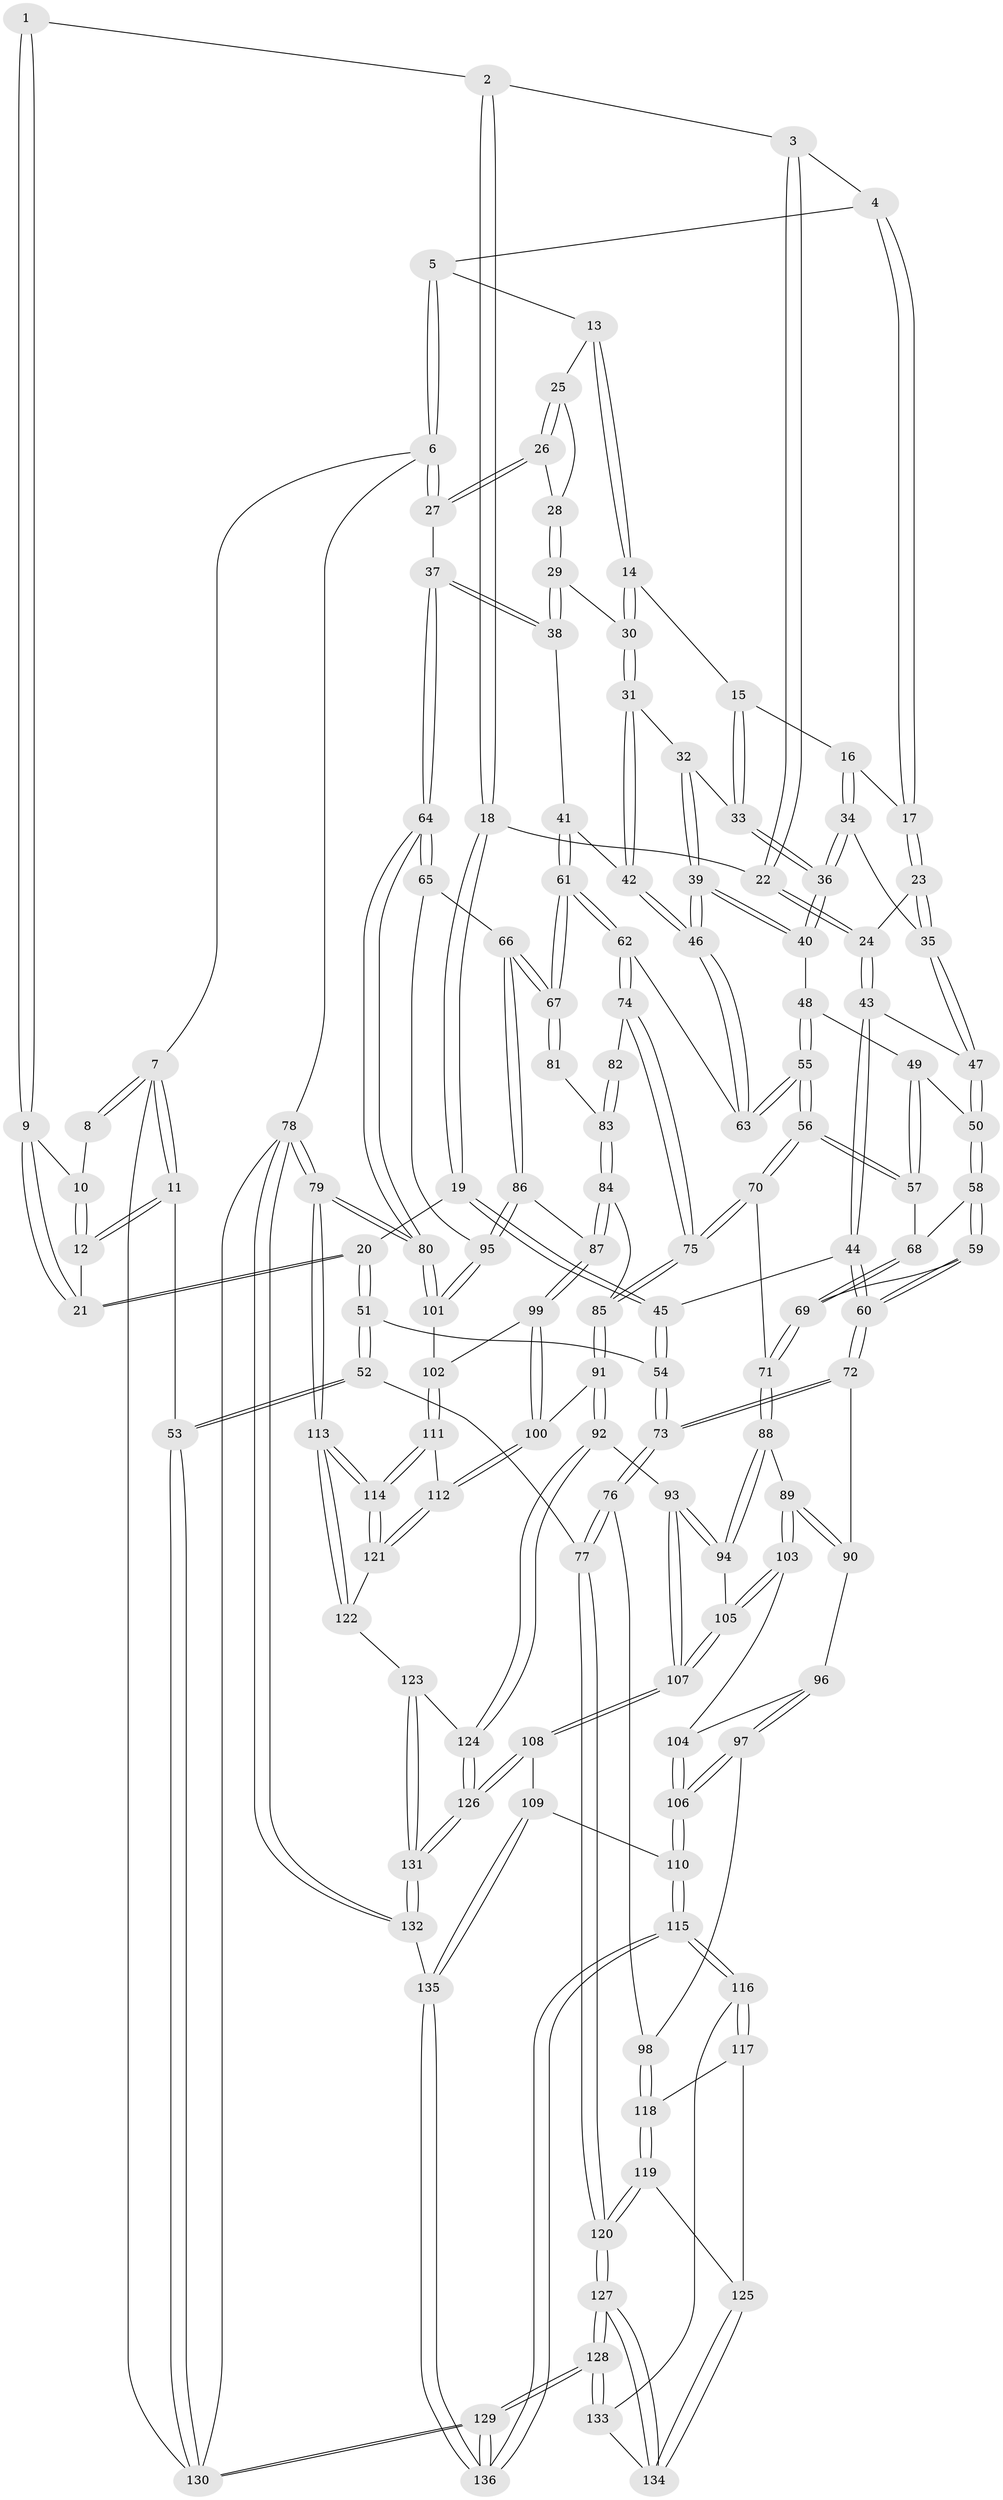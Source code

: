 // coarse degree distribution, {6: 0.09259259259259259, 5: 0.2037037037037037, 3: 0.18518518518518517, 4: 0.3888888888888889, 2: 0.05555555555555555, 7: 0.018518518518518517, 8: 0.037037037037037035, 10: 0.018518518518518517}
// Generated by graph-tools (version 1.1) at 2025/05/03/04/25 22:05:30]
// undirected, 136 vertices, 337 edges
graph export_dot {
graph [start="1"]
  node [color=gray90,style=filled];
  1 [pos="+0.2087168004165498+0"];
  2 [pos="+0.2987638586084648+0"];
  3 [pos="+0.31934958563459537+0"];
  4 [pos="+0.34773148827555367+0"];
  5 [pos="+0.7126550149733191+0"];
  6 [pos="+1+0"];
  7 [pos="+0+0"];
  8 [pos="+0.07432648365257156+0"];
  9 [pos="+0.12244427148425889+0.12934185832021833"];
  10 [pos="+0.07168099776637726+0.07259880427314244"];
  11 [pos="+0+0.11741232418582845"];
  12 [pos="+0+0.14377495777218235"];
  13 [pos="+0.7230508613370092+0"];
  14 [pos="+0.7224227218741706+0"];
  15 [pos="+0.7091023061759893+0"];
  16 [pos="+0.6165641872117431+0.09206366208842509"];
  17 [pos="+0.43159314661613946+0.03244972640289825"];
  18 [pos="+0.21698928846108823+0.16698299632092214"];
  19 [pos="+0.20106723342715477+0.18441133613644142"];
  20 [pos="+0.13545790443371084+0.1885363039402789"];
  21 [pos="+0.12709998820732732+0.18047711734322736"];
  22 [pos="+0.32702700039647764+0.1552906163066542"];
  23 [pos="+0.44690091255042474+0.10766752951304177"];
  24 [pos="+0.3831543086867909+0.18974862369005627"];
  25 [pos="+0.7852266235281954+0"];
  26 [pos="+1+0.09627774454551434"];
  27 [pos="+1+0.05814484050632241"];
  28 [pos="+0.9250375553158229+0.12770807797281308"];
  29 [pos="+0.8829128307388838+0.1778218426285026"];
  30 [pos="+0.8562952917517874+0.17610668214385844"];
  31 [pos="+0.7894450697214254+0.19502427625012012"];
  32 [pos="+0.7683762461664523+0.1839749096326433"];
  33 [pos="+0.7531595337382111+0.1708548975329225"];
  34 [pos="+0.5794130647234125+0.17160654506240297"];
  35 [pos="+0.5734390994749238+0.17337797230359756"];
  36 [pos="+0.6369487082657175+0.21549260896367536"];
  37 [pos="+1+0.09752693014632767"];
  38 [pos="+0.9191171252254545+0.2741408382616199"];
  39 [pos="+0.6793521402172866+0.3133881333672159"];
  40 [pos="+0.673470690014094+0.30956369231528524"];
  41 [pos="+0.9093760651126217+0.30190582475335664"];
  42 [pos="+0.7934218363600888+0.2905171624568723"];
  43 [pos="+0.39111128576289345+0.27683850406477656"];
  44 [pos="+0.3228265356474737+0.334370776326276"];
  45 [pos="+0.30055668918857514+0.33381942278544513"];
  46 [pos="+0.7227006334324952+0.3535970444581939"];
  47 [pos="+0.48857748968981196+0.2879688462097217"];
  48 [pos="+0.6125580173660559+0.3285184391871727"];
  49 [pos="+0.5880235082016378+0.33333807654722997"];
  50 [pos="+0.5052489784755197+0.31256922627612155"];
  51 [pos="+0.11797031991300398+0.23270515000964717"];
  52 [pos="+0+0.5162126687962851"];
  53 [pos="+0+0.5160336255256456"];
  54 [pos="+0.21993571180893193+0.38543895833214165"];
  55 [pos="+0.6139398705366123+0.4525003138917536"];
  56 [pos="+0.6046358557052676+0.4604018134917176"];
  57 [pos="+0.5833579074978117+0.40794067293365016"];
  58 [pos="+0.5043100576999332+0.36347914705188444"];
  59 [pos="+0.4264499787776755+0.46234471655218373"];
  60 [pos="+0.3988030436901305+0.47029942267445923"];
  61 [pos="+0.9378848720217912+0.4092416700115959"];
  62 [pos="+0.7368795262235525+0.3850932427176496"];
  63 [pos="+0.7259443197249493+0.3721958774412864"];
  64 [pos="+1+0.44230774539023815"];
  65 [pos="+1+0.436100309339343"];
  66 [pos="+0.9486256924429066+0.4202295107022711"];
  67 [pos="+0.9445179027279494+0.4175203253529492"];
  68 [pos="+0.5061984028996177+0.36592721148576973"];
  69 [pos="+0.5550357067056724+0.48426803591087275"];
  70 [pos="+0.5867579992967329+0.49773863586731415"];
  71 [pos="+0.5844258987399357+0.4992883909351631"];
  72 [pos="+0.380049251685859+0.5273374317182644"];
  73 [pos="+0.09573499644300651+0.5136035224164769"];
  74 [pos="+0.7500562124484543+0.45799889484329287"];
  75 [pos="+0.7343906895276048+0.5368369592980655"];
  76 [pos="+0.04611111566069949+0.5404254288677038"];
  77 [pos="+0.00020947363417089254+0.5426070672394748"];
  78 [pos="+1+1"];
  79 [pos="+1+1"];
  80 [pos="+1+0.8887869410607474"];
  81 [pos="+0.8698457778134514+0.4615318690283308"];
  82 [pos="+0.777412243379276+0.4634922551699054"];
  83 [pos="+0.8344639121738532+0.5014902338671577"];
  84 [pos="+0.8084406917482369+0.5696526284172237"];
  85 [pos="+0.7409943982680157+0.5504724700925943"];
  86 [pos="+0.9049875609468154+0.5675405663254024"];
  87 [pos="+0.8133386426924035+0.5733665254396216"];
  88 [pos="+0.5615391959661847+0.5862798065225366"];
  89 [pos="+0.522927512575154+0.5871169331922554"];
  90 [pos="+0.38241940126087187+0.5351054109766962"];
  91 [pos="+0.6685365057604921+0.6784773508573275"];
  92 [pos="+0.6380651471935408+0.6940411993275775"];
  93 [pos="+0.6239717592835121+0.6902418262247332"];
  94 [pos="+0.5763191178750465+0.6160031654270207"];
  95 [pos="+0.9328007656834192+0.6061621245695105"];
  96 [pos="+0.38001400791293244+0.5500880458608612"];
  97 [pos="+0.22028492314572426+0.6668519103193641"];
  98 [pos="+0.21949033429428583+0.6667338787344239"];
  99 [pos="+0.8197271614091134+0.6667402084093841"];
  100 [pos="+0.7789234636429537+0.6956643644070085"];
  101 [pos="+0.9547678289222186+0.6494167892187114"];
  102 [pos="+0.852737886264572+0.6767332035579103"];
  103 [pos="+0.44524836568952997+0.6560396028353456"];
  104 [pos="+0.38834510936481376+0.6292304555067566"];
  105 [pos="+0.45869495000550176+0.6800534109521369"];
  106 [pos="+0.33243102645033173+0.7126180141401979"];
  107 [pos="+0.48605810516776987+0.778072707264099"];
  108 [pos="+0.44454431192041777+0.8383328178737319"];
  109 [pos="+0.4137006984033649+0.8391009824537158"];
  110 [pos="+0.38959112344781255+0.8339928925661241"];
  111 [pos="+0.8616618296760505+0.7180750101167266"];
  112 [pos="+0.7995470976661397+0.7612624554295607"];
  113 [pos="+0.985392006743154+0.9188893755290521"];
  114 [pos="+0.9688622380956512+0.9013867982752788"];
  115 [pos="+0.29212791280021344+0.8781962666157385"];
  116 [pos="+0.2911624907232252+0.877970815186596"];
  117 [pos="+0.21954086286165783+0.7743986713596251"];
  118 [pos="+0.21339351191081404+0.7522926751241198"];
  119 [pos="+0.108642917056549+0.8037476319424766"];
  120 [pos="+0.09825007592022325+0.8012678348325614"];
  121 [pos="+0.79969024060748+0.7623431558332364"];
  122 [pos="+0.7325614822392882+0.8043602246098278"];
  123 [pos="+0.719678914644914+0.8077488516663301"];
  124 [pos="+0.6406238006645026+0.7009846283935758"];
  125 [pos="+0.1528449507514848+0.8265240615566357"];
  126 [pos="+0.6005735973820335+0.9869007990412254"];
  127 [pos="+0.005614569497062917+0.9883655720942869"];
  128 [pos="+0+1"];
  129 [pos="+0+1"];
  130 [pos="+0+1"];
  131 [pos="+0.6716790918592694+1"];
  132 [pos="+0.7010133652076176+1"];
  133 [pos="+0.24429415889520104+0.8838985214056128"];
  134 [pos="+0.1829330571319103+0.8572807946749836"];
  135 [pos="+0.3488960028822117+1"];
  136 [pos="+0.26772984497529795+1"];
  1 -- 2;
  1 -- 9;
  1 -- 9;
  2 -- 3;
  2 -- 18;
  2 -- 18;
  3 -- 4;
  3 -- 22;
  3 -- 22;
  4 -- 5;
  4 -- 17;
  4 -- 17;
  5 -- 6;
  5 -- 6;
  5 -- 13;
  6 -- 7;
  6 -- 27;
  6 -- 27;
  6 -- 78;
  7 -- 8;
  7 -- 8;
  7 -- 11;
  7 -- 11;
  7 -- 130;
  8 -- 10;
  9 -- 10;
  9 -- 21;
  9 -- 21;
  10 -- 12;
  10 -- 12;
  11 -- 12;
  11 -- 12;
  11 -- 53;
  12 -- 21;
  13 -- 14;
  13 -- 14;
  13 -- 25;
  14 -- 15;
  14 -- 30;
  14 -- 30;
  15 -- 16;
  15 -- 33;
  15 -- 33;
  16 -- 17;
  16 -- 34;
  16 -- 34;
  17 -- 23;
  17 -- 23;
  18 -- 19;
  18 -- 19;
  18 -- 22;
  19 -- 20;
  19 -- 45;
  19 -- 45;
  20 -- 21;
  20 -- 21;
  20 -- 51;
  20 -- 51;
  22 -- 24;
  22 -- 24;
  23 -- 24;
  23 -- 35;
  23 -- 35;
  24 -- 43;
  24 -- 43;
  25 -- 26;
  25 -- 26;
  25 -- 28;
  26 -- 27;
  26 -- 27;
  26 -- 28;
  27 -- 37;
  28 -- 29;
  28 -- 29;
  29 -- 30;
  29 -- 38;
  29 -- 38;
  30 -- 31;
  30 -- 31;
  31 -- 32;
  31 -- 42;
  31 -- 42;
  32 -- 33;
  32 -- 39;
  32 -- 39;
  33 -- 36;
  33 -- 36;
  34 -- 35;
  34 -- 36;
  34 -- 36;
  35 -- 47;
  35 -- 47;
  36 -- 40;
  36 -- 40;
  37 -- 38;
  37 -- 38;
  37 -- 64;
  37 -- 64;
  38 -- 41;
  39 -- 40;
  39 -- 40;
  39 -- 46;
  39 -- 46;
  40 -- 48;
  41 -- 42;
  41 -- 61;
  41 -- 61;
  42 -- 46;
  42 -- 46;
  43 -- 44;
  43 -- 44;
  43 -- 47;
  44 -- 45;
  44 -- 60;
  44 -- 60;
  45 -- 54;
  45 -- 54;
  46 -- 63;
  46 -- 63;
  47 -- 50;
  47 -- 50;
  48 -- 49;
  48 -- 55;
  48 -- 55;
  49 -- 50;
  49 -- 57;
  49 -- 57;
  50 -- 58;
  50 -- 58;
  51 -- 52;
  51 -- 52;
  51 -- 54;
  52 -- 53;
  52 -- 53;
  52 -- 77;
  53 -- 130;
  53 -- 130;
  54 -- 73;
  54 -- 73;
  55 -- 56;
  55 -- 56;
  55 -- 63;
  55 -- 63;
  56 -- 57;
  56 -- 57;
  56 -- 70;
  56 -- 70;
  57 -- 68;
  58 -- 59;
  58 -- 59;
  58 -- 68;
  59 -- 60;
  59 -- 60;
  59 -- 69;
  60 -- 72;
  60 -- 72;
  61 -- 62;
  61 -- 62;
  61 -- 67;
  61 -- 67;
  62 -- 63;
  62 -- 74;
  62 -- 74;
  64 -- 65;
  64 -- 65;
  64 -- 80;
  64 -- 80;
  65 -- 66;
  65 -- 95;
  66 -- 67;
  66 -- 67;
  66 -- 86;
  66 -- 86;
  67 -- 81;
  67 -- 81;
  68 -- 69;
  68 -- 69;
  69 -- 71;
  69 -- 71;
  70 -- 71;
  70 -- 75;
  70 -- 75;
  71 -- 88;
  71 -- 88;
  72 -- 73;
  72 -- 73;
  72 -- 90;
  73 -- 76;
  73 -- 76;
  74 -- 75;
  74 -- 75;
  74 -- 82;
  75 -- 85;
  75 -- 85;
  76 -- 77;
  76 -- 77;
  76 -- 98;
  77 -- 120;
  77 -- 120;
  78 -- 79;
  78 -- 79;
  78 -- 132;
  78 -- 132;
  78 -- 130;
  79 -- 80;
  79 -- 80;
  79 -- 113;
  79 -- 113;
  80 -- 101;
  80 -- 101;
  81 -- 83;
  82 -- 83;
  82 -- 83;
  83 -- 84;
  83 -- 84;
  84 -- 85;
  84 -- 87;
  84 -- 87;
  85 -- 91;
  85 -- 91;
  86 -- 87;
  86 -- 95;
  86 -- 95;
  87 -- 99;
  87 -- 99;
  88 -- 89;
  88 -- 94;
  88 -- 94;
  89 -- 90;
  89 -- 90;
  89 -- 103;
  89 -- 103;
  90 -- 96;
  91 -- 92;
  91 -- 92;
  91 -- 100;
  92 -- 93;
  92 -- 124;
  92 -- 124;
  93 -- 94;
  93 -- 94;
  93 -- 107;
  93 -- 107;
  94 -- 105;
  95 -- 101;
  95 -- 101;
  96 -- 97;
  96 -- 97;
  96 -- 104;
  97 -- 98;
  97 -- 106;
  97 -- 106;
  98 -- 118;
  98 -- 118;
  99 -- 100;
  99 -- 100;
  99 -- 102;
  100 -- 112;
  100 -- 112;
  101 -- 102;
  102 -- 111;
  102 -- 111;
  103 -- 104;
  103 -- 105;
  103 -- 105;
  104 -- 106;
  104 -- 106;
  105 -- 107;
  105 -- 107;
  106 -- 110;
  106 -- 110;
  107 -- 108;
  107 -- 108;
  108 -- 109;
  108 -- 126;
  108 -- 126;
  109 -- 110;
  109 -- 135;
  109 -- 135;
  110 -- 115;
  110 -- 115;
  111 -- 112;
  111 -- 114;
  111 -- 114;
  112 -- 121;
  112 -- 121;
  113 -- 114;
  113 -- 114;
  113 -- 122;
  113 -- 122;
  114 -- 121;
  114 -- 121;
  115 -- 116;
  115 -- 116;
  115 -- 136;
  115 -- 136;
  116 -- 117;
  116 -- 117;
  116 -- 133;
  117 -- 118;
  117 -- 125;
  118 -- 119;
  118 -- 119;
  119 -- 120;
  119 -- 120;
  119 -- 125;
  120 -- 127;
  120 -- 127;
  121 -- 122;
  122 -- 123;
  123 -- 124;
  123 -- 131;
  123 -- 131;
  124 -- 126;
  124 -- 126;
  125 -- 134;
  125 -- 134;
  126 -- 131;
  126 -- 131;
  127 -- 128;
  127 -- 128;
  127 -- 134;
  127 -- 134;
  128 -- 129;
  128 -- 129;
  128 -- 133;
  128 -- 133;
  129 -- 130;
  129 -- 130;
  129 -- 136;
  129 -- 136;
  131 -- 132;
  131 -- 132;
  132 -- 135;
  133 -- 134;
  135 -- 136;
  135 -- 136;
}
